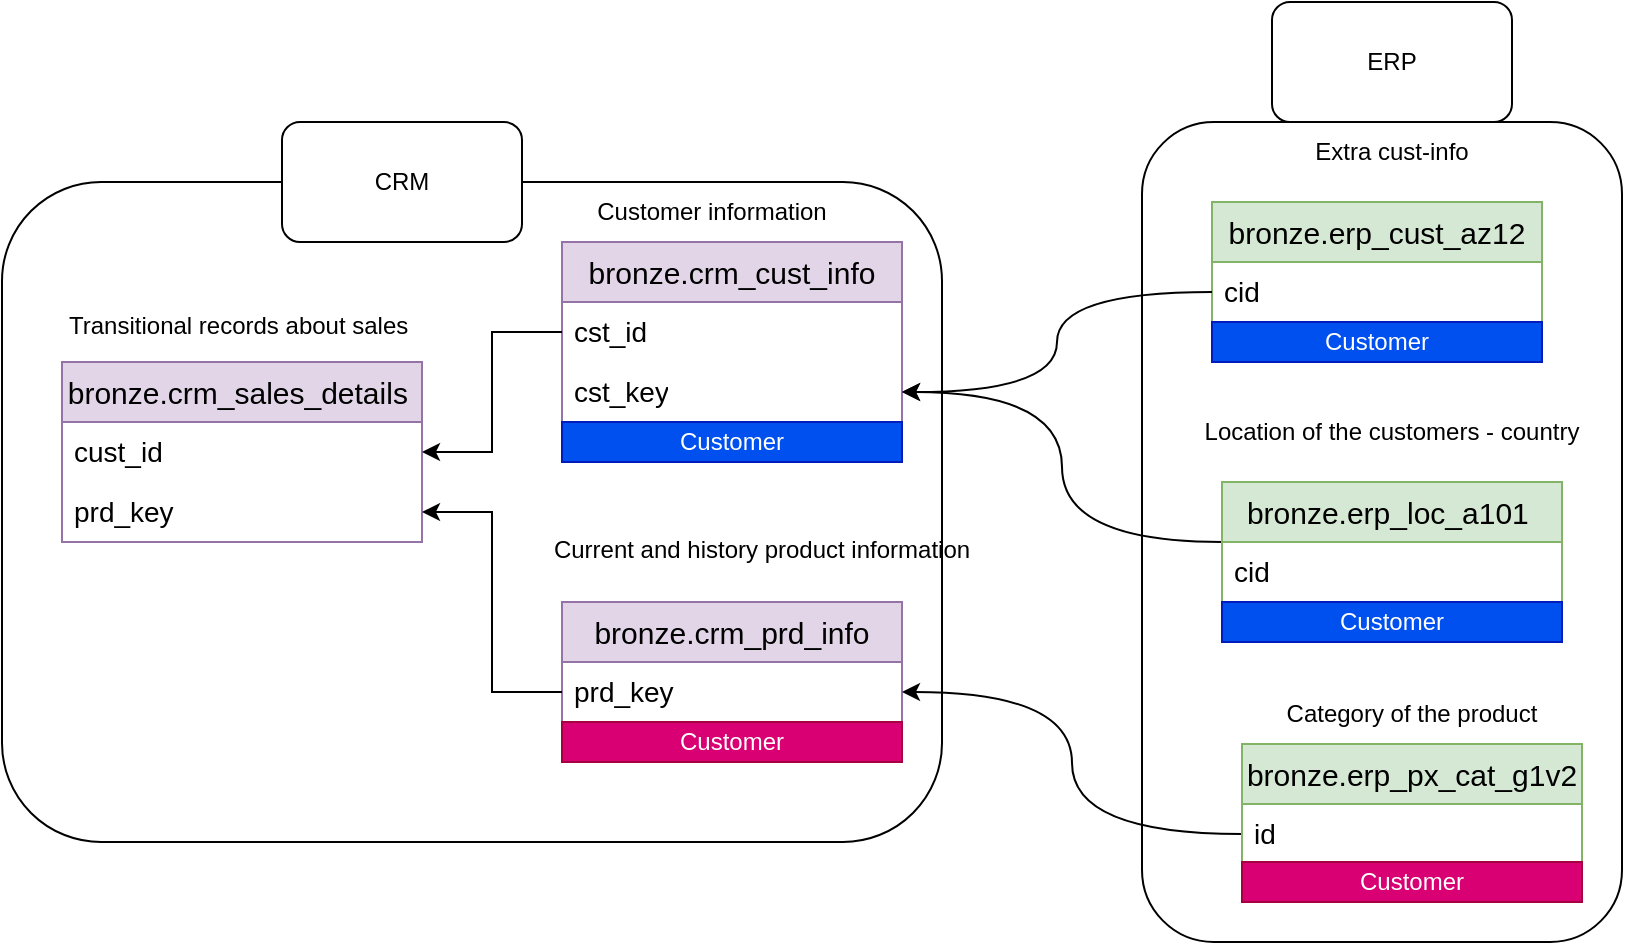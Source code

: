 <mxfile version="28.1.2">
  <diagram name="Page-1" id="GfobA1fFBad-dCLZYmnS">
    <mxGraphModel dx="1216" dy="788" grid="1" gridSize="10" guides="1" tooltips="1" connect="1" arrows="1" fold="1" page="1" pageScale="1" pageWidth="850" pageHeight="1100" math="0" shadow="0">
      <root>
        <mxCell id="0" />
        <mxCell id="1" parent="0" />
        <mxCell id="RORRRaf8rN8tCADKFCgz-1" value="bronze.crm_cust_info" style="swimlane;fontStyle=0;childLayout=stackLayout;horizontal=1;startSize=30;horizontalStack=0;resizeParent=1;resizeParentMax=0;resizeLast=0;collapsible=1;marginBottom=0;whiteSpace=wrap;html=1;fillColor=#e1d5e7;strokeColor=#9673a6;fontSize=15;" parent="1" vertex="1">
          <mxGeometry x="360" y="290" width="170" height="90" as="geometry" />
        </mxCell>
        <mxCell id="RORRRaf8rN8tCADKFCgz-2" value="cst_id" style="text;strokeColor=none;fillColor=none;align=left;verticalAlign=middle;spacingLeft=4;spacingRight=4;overflow=hidden;points=[[0,0.5],[1,0.5]];portConstraint=eastwest;rotatable=0;whiteSpace=wrap;html=1;fontSize=14;" parent="RORRRaf8rN8tCADKFCgz-1" vertex="1">
          <mxGeometry y="30" width="170" height="30" as="geometry" />
        </mxCell>
        <mxCell id="RORRRaf8rN8tCADKFCgz-28" value="cst_key" style="text;strokeColor=none;fillColor=none;align=left;verticalAlign=middle;spacingLeft=4;spacingRight=4;overflow=hidden;points=[[0,0.5],[1,0.5]];portConstraint=eastwest;rotatable=0;whiteSpace=wrap;html=1;fontSize=14;" parent="RORRRaf8rN8tCADKFCgz-1" vertex="1">
          <mxGeometry y="60" width="170" height="30" as="geometry" />
        </mxCell>
        <mxCell id="RORRRaf8rN8tCADKFCgz-5" value="bronze.crm_prd_info" style="swimlane;fontStyle=0;childLayout=stackLayout;horizontal=1;startSize=30;horizontalStack=0;resizeParent=1;resizeParentMax=0;resizeLast=0;collapsible=1;marginBottom=0;whiteSpace=wrap;html=1;fillColor=#e1d5e7;strokeColor=#9673a6;fontSize=15;" parent="1" vertex="1">
          <mxGeometry x="360" y="470" width="170" height="60" as="geometry" />
        </mxCell>
        <mxCell id="RORRRaf8rN8tCADKFCgz-6" value="prd_key" style="text;strokeColor=none;fillColor=none;align=left;verticalAlign=middle;spacingLeft=4;spacingRight=4;overflow=hidden;points=[[0,0.5],[1,0.5]];portConstraint=eastwest;rotatable=0;whiteSpace=wrap;html=1;fontSize=14;" parent="RORRRaf8rN8tCADKFCgz-5" vertex="1">
          <mxGeometry y="30" width="170" height="30" as="geometry" />
        </mxCell>
        <mxCell id="RORRRaf8rN8tCADKFCgz-7" value="bronze.crm_sales_details&amp;nbsp;" style="swimlane;fontStyle=0;childLayout=stackLayout;horizontal=1;startSize=30;horizontalStack=0;resizeParent=1;resizeParentMax=0;resizeLast=0;collapsible=1;marginBottom=0;whiteSpace=wrap;html=1;fillColor=#e1d5e7;strokeColor=#9673a6;fontSize=15;" parent="1" vertex="1">
          <mxGeometry x="110" y="350" width="180" height="90" as="geometry" />
        </mxCell>
        <mxCell id="RORRRaf8rN8tCADKFCgz-10" value="cust_id" style="text;strokeColor=none;fillColor=none;align=left;verticalAlign=middle;spacingLeft=4;spacingRight=4;overflow=hidden;points=[[0,0.5],[1,0.5]];portConstraint=eastwest;rotatable=0;whiteSpace=wrap;html=1;fontSize=14;" parent="RORRRaf8rN8tCADKFCgz-7" vertex="1">
          <mxGeometry y="30" width="180" height="30" as="geometry" />
        </mxCell>
        <mxCell id="RORRRaf8rN8tCADKFCgz-9" value="prd_key" style="text;strokeColor=none;fillColor=none;align=left;verticalAlign=middle;spacingLeft=4;spacingRight=4;overflow=hidden;points=[[0,0.5],[1,0.5]];portConstraint=eastwest;rotatable=0;whiteSpace=wrap;html=1;fontSize=14;" parent="RORRRaf8rN8tCADKFCgz-7" vertex="1">
          <mxGeometry y="60" width="180" height="30" as="geometry" />
        </mxCell>
        <mxCell id="RORRRaf8rN8tCADKFCgz-11" style="edgeStyle=orthogonalEdgeStyle;rounded=0;orthogonalLoop=1;jettySize=auto;html=1;exitX=0;exitY=0.5;exitDx=0;exitDy=0;" parent="1" source="RORRRaf8rN8tCADKFCgz-2" target="RORRRaf8rN8tCADKFCgz-10" edge="1">
          <mxGeometry relative="1" as="geometry" />
        </mxCell>
        <mxCell id="RORRRaf8rN8tCADKFCgz-12" style="edgeStyle=orthogonalEdgeStyle;rounded=0;orthogonalLoop=1;jettySize=auto;html=1;exitX=0;exitY=0.5;exitDx=0;exitDy=0;" parent="1" source="RORRRaf8rN8tCADKFCgz-6" target="RORRRaf8rN8tCADKFCgz-9" edge="1">
          <mxGeometry relative="1" as="geometry" />
        </mxCell>
        <mxCell id="RORRRaf8rN8tCADKFCgz-13" value="" style="rounded=1;whiteSpace=wrap;html=1;fillColor=none;" parent="1" vertex="1">
          <mxGeometry x="80" y="260" width="470" height="330" as="geometry" />
        </mxCell>
        <mxCell id="RORRRaf8rN8tCADKFCgz-35" style="rounded=0;orthogonalLoop=1;jettySize=auto;html=1;entryX=1;entryY=0.5;entryDx=0;entryDy=0;edgeStyle=orthogonalEdgeStyle;curved=1;exitX=0;exitY=0.5;exitDx=0;exitDy=0;" parent="1" source="RORRRaf8rN8tCADKFCgz-15" target="RORRRaf8rN8tCADKFCgz-6" edge="1">
          <mxGeometry relative="1" as="geometry" />
        </mxCell>
        <mxCell id="RORRRaf8rN8tCADKFCgz-14" value="bronze.erp_px_cat_g1v2" style="swimlane;fontStyle=0;childLayout=stackLayout;horizontal=1;startSize=30;horizontalStack=0;resizeParent=1;resizeParentMax=0;resizeLast=0;collapsible=1;marginBottom=0;whiteSpace=wrap;html=1;fillColor=#d5e8d4;strokeColor=#82b366;fontSize=15;" parent="1" vertex="1">
          <mxGeometry x="700" y="541" width="170" height="60" as="geometry" />
        </mxCell>
        <mxCell id="RORRRaf8rN8tCADKFCgz-15" value="id" style="text;strokeColor=none;fillColor=none;align=left;verticalAlign=middle;spacingLeft=4;spacingRight=4;overflow=hidden;points=[[0,0.5],[1,0.5]];portConstraint=eastwest;rotatable=0;whiteSpace=wrap;html=1;fontSize=14;" parent="RORRRaf8rN8tCADKFCgz-14" vertex="1">
          <mxGeometry y="30" width="170" height="30" as="geometry" />
        </mxCell>
        <mxCell id="RORRRaf8rN8tCADKFCgz-34" style="edgeStyle=orthogonalEdgeStyle;rounded=0;orthogonalLoop=1;jettySize=auto;html=1;exitX=0;exitY=0.5;exitDx=0;exitDy=0;entryX=1;entryY=0.5;entryDx=0;entryDy=0;curved=1;" parent="1" source="RORRRaf8rN8tCADKFCgz-16" target="RORRRaf8rN8tCADKFCgz-28" edge="1">
          <mxGeometry relative="1" as="geometry" />
        </mxCell>
        <mxCell id="RORRRaf8rN8tCADKFCgz-16" value="bronze.erp_loc_a101&amp;nbsp;" style="swimlane;fontStyle=0;childLayout=stackLayout;horizontal=1;startSize=30;horizontalStack=0;resizeParent=1;resizeParentMax=0;resizeLast=0;collapsible=1;marginBottom=0;whiteSpace=wrap;html=1;fillColor=#d5e8d4;strokeColor=#82b366;fontSize=15;" parent="1" vertex="1">
          <mxGeometry x="690" y="410" width="170" height="60" as="geometry" />
        </mxCell>
        <mxCell id="RORRRaf8rN8tCADKFCgz-17" value="cid" style="text;strokeColor=none;fillColor=none;align=left;verticalAlign=middle;spacingLeft=4;spacingRight=4;overflow=hidden;points=[[0,0.5],[1,0.5]];portConstraint=eastwest;rotatable=0;whiteSpace=wrap;html=1;fontSize=14;" parent="RORRRaf8rN8tCADKFCgz-16" vertex="1">
          <mxGeometry y="30" width="170" height="30" as="geometry" />
        </mxCell>
        <mxCell id="RORRRaf8rN8tCADKFCgz-18" value="bronze.erp_cust_az12" style="swimlane;fontStyle=0;childLayout=stackLayout;horizontal=1;startSize=30;horizontalStack=0;resizeParent=1;resizeParentMax=0;resizeLast=0;collapsible=1;marginBottom=0;whiteSpace=wrap;html=1;fillColor=#d5e8d4;strokeColor=#82b366;fontSize=15;" parent="1" vertex="1">
          <mxGeometry x="685" y="270" width="165" height="60" as="geometry" />
        </mxCell>
        <mxCell id="RORRRaf8rN8tCADKFCgz-19" value="cid" style="text;strokeColor=none;fillColor=none;align=left;verticalAlign=middle;spacingLeft=4;spacingRight=4;overflow=hidden;points=[[0,0.5],[1,0.5]];portConstraint=eastwest;rotatable=0;whiteSpace=wrap;html=1;fontSize=14;" parent="RORRRaf8rN8tCADKFCgz-18" vertex="1">
          <mxGeometry y="30" width="165" height="30" as="geometry" />
        </mxCell>
        <mxCell id="RORRRaf8rN8tCADKFCgz-23" value="" style="rounded=1;whiteSpace=wrap;html=1;fillColor=none;" parent="1" vertex="1">
          <mxGeometry x="650" y="230" width="240" height="410" as="geometry" />
        </mxCell>
        <mxCell id="RORRRaf8rN8tCADKFCgz-24" value="Transitional records about sales&amp;nbsp;" style="text;html=1;align=center;verticalAlign=middle;whiteSpace=wrap;rounded=0;" parent="1" vertex="1">
          <mxGeometry x="100" y="317" width="200" height="30" as="geometry" />
        </mxCell>
        <mxCell id="RORRRaf8rN8tCADKFCgz-25" value="Customer information" style="text;html=1;align=center;verticalAlign=middle;whiteSpace=wrap;rounded=0;" parent="1" vertex="1">
          <mxGeometry x="370" y="260" width="130" height="30" as="geometry" />
        </mxCell>
        <mxCell id="RORRRaf8rN8tCADKFCgz-26" value="Current and history product information" style="text;html=1;align=center;verticalAlign=middle;whiteSpace=wrap;rounded=0;" parent="1" vertex="1">
          <mxGeometry x="350" y="428" width="220" height="32" as="geometry" />
        </mxCell>
        <mxCell id="RORRRaf8rN8tCADKFCgz-32" style="rounded=0;orthogonalLoop=1;jettySize=auto;html=1;exitX=0;exitY=0.5;exitDx=0;exitDy=0;entryX=1;entryY=0.5;entryDx=0;entryDy=0;edgeStyle=orthogonalEdgeStyle;curved=1;" parent="1" source="RORRRaf8rN8tCADKFCgz-19" target="RORRRaf8rN8tCADKFCgz-28" edge="1">
          <mxGeometry relative="1" as="geometry" />
        </mxCell>
        <mxCell id="RORRRaf8rN8tCADKFCgz-36" value="CRM" style="rounded=1;whiteSpace=wrap;html=1;" parent="1" vertex="1">
          <mxGeometry x="220" y="230" width="120" height="60" as="geometry" />
        </mxCell>
        <mxCell id="RORRRaf8rN8tCADKFCgz-37" value="ERP" style="rounded=1;whiteSpace=wrap;html=1;" parent="1" vertex="1">
          <mxGeometry x="715" y="170" width="120" height="60" as="geometry" />
        </mxCell>
        <mxCell id="RORRRaf8rN8tCADKFCgz-38" value="Extra cust-info" style="text;html=1;align=center;verticalAlign=middle;whiteSpace=wrap;rounded=0;" parent="1" vertex="1">
          <mxGeometry x="690" y="230" width="170" height="30" as="geometry" />
        </mxCell>
        <mxCell id="RORRRaf8rN8tCADKFCgz-39" value="Location of the customers - country" style="text;html=1;align=center;verticalAlign=middle;whiteSpace=wrap;rounded=0;" parent="1" vertex="1">
          <mxGeometry x="665" y="370" width="220" height="30" as="geometry" />
        </mxCell>
        <mxCell id="RORRRaf8rN8tCADKFCgz-40" value="Category of the product" style="text;html=1;align=center;verticalAlign=middle;whiteSpace=wrap;rounded=0;" parent="1" vertex="1">
          <mxGeometry x="700" y="511" width="170" height="30" as="geometry" />
        </mxCell>
        <mxCell id="ztFZURWEl5VcxQhZNskL-1" value="Customer" style="text;html=1;strokeColor=#001DBC;fillColor=#0050ef;align=center;verticalAlign=middle;whiteSpace=wrap;overflow=hidden;fontColor=#ffffff;" vertex="1" parent="1">
          <mxGeometry x="360" y="380" width="170" height="20" as="geometry" />
        </mxCell>
        <mxCell id="ztFZURWEl5VcxQhZNskL-2" value="Customer" style="text;html=1;strokeColor=#A50040;fillColor=#d80073;align=center;verticalAlign=middle;whiteSpace=wrap;overflow=hidden;fontColor=#ffffff;" vertex="1" parent="1">
          <mxGeometry x="360" y="530" width="170" height="20" as="geometry" />
        </mxCell>
        <mxCell id="ztFZURWEl5VcxQhZNskL-3" value="Customer" style="text;html=1;strokeColor=#001DBC;fillColor=#0050ef;align=center;verticalAlign=middle;whiteSpace=wrap;overflow=hidden;fontColor=#ffffff;" vertex="1" parent="1">
          <mxGeometry x="685" y="330" width="165" height="20" as="geometry" />
        </mxCell>
        <mxCell id="ztFZURWEl5VcxQhZNskL-4" value="Customer" style="text;html=1;strokeColor=#001DBC;fillColor=#0050ef;align=center;verticalAlign=middle;whiteSpace=wrap;overflow=hidden;fontColor=#ffffff;" vertex="1" parent="1">
          <mxGeometry x="690" y="470" width="170" height="20" as="geometry" />
        </mxCell>
        <mxCell id="ztFZURWEl5VcxQhZNskL-5" value="Customer" style="text;html=1;strokeColor=#A50040;fillColor=#d80073;align=center;verticalAlign=middle;whiteSpace=wrap;overflow=hidden;fontColor=#ffffff;" vertex="1" parent="1">
          <mxGeometry x="700" y="600" width="170" height="20" as="geometry" />
        </mxCell>
      </root>
    </mxGraphModel>
  </diagram>
</mxfile>
